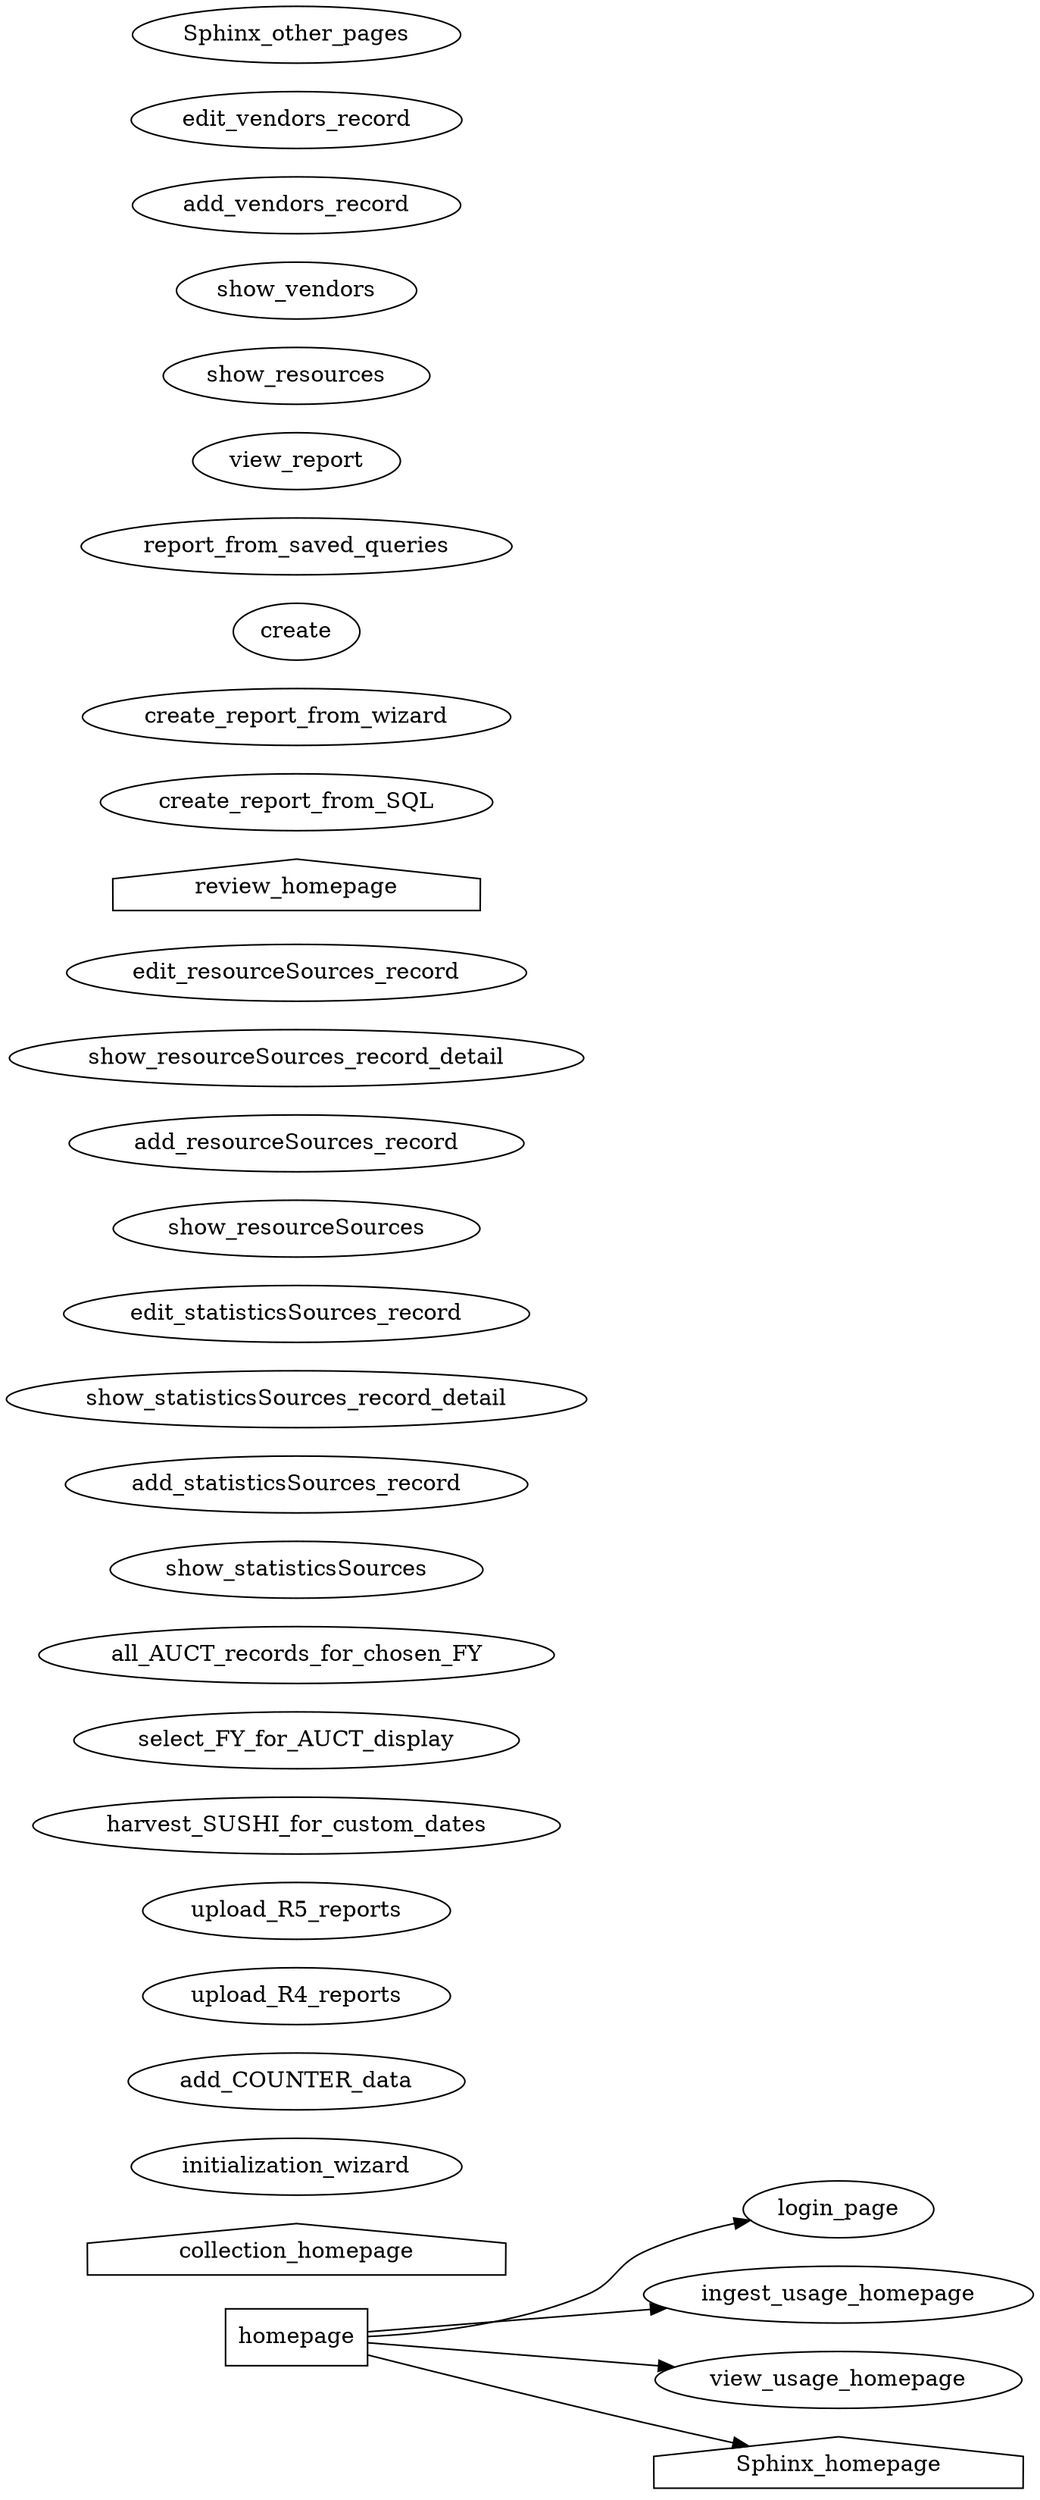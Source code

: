 digraph nolcat_sitemap {
    /* *** NoLCAT SITEMAP *** */
    rankdir=LR


    /* *** Main NoLCAT Folder *** */
    homepage [shape="box"]
        homepage -> login_page
        homepage -> ingest_usage_homepage
        homepage -> view_usage_homepage
        homepage -> Sphinx_homepage
    login_page
    // And any other pages needed for authentication


    /* *** `ingest` Blueprint *** */
    //


    /* *** `view` Blueprint *** */
    //


    /* *** Collecting Usage Statistics *** */
    // Pages for collecting usage statistics
    collection_homepage [shape="house"]
        //collection_homepage -> add_COUNTER_data
        //collection_homepage -> select_FY_for_AUCT_display
        //collection_homepage -> show_statisticsSources
        //collection_homepage -> show_resourceSources
    initialization_wizard
    add_COUNTER_data
        //add_COUNTER_data -> upload_R4_reports
        //add_COUNTER_data -> upload_R5_reports
        //add_COUNTER_data -> harvest_SUSHI_for_custom_dates

    // Pages for ingesting COUNTER data
    upload_R4_reports
    upload_R5_reports
    harvest_SUSHI_for_custom_dates

    // Pages for organizing usage statistics collection
    select_FY_for_AUCT_display
        //select_FY_for_AUCT_display -> all_AUCT_records_for_chosen_FY
    all_AUCT_records_for_chosen_FY
    
    show_statisticsSources
        //show_statisticsSources -> add_statisticsSources_record
        //show_statisticsSources -> show_statisticsSources_record_detail
    add_statisticsSources_record
    show_statisticsSources_record_detail
        //show_statisticsSources_record_detail -> edit_statisticsSources_record
    edit_statisticsSources_record // Includes adding or editing notes

    show_resourceSources
        //show_resourceSources -> add_resourceSources_record
        //show_resourceSources -> show_resourceSources_record_detail
    add_resourceSources_record
    show_resourceSources_record_detail
        //show_resourceSources_record_detail -> edit_resourceSources_record
    edit_resourceSources_record // Includes adding or editing notes


    /* *** Reviewing Usage Statistics *** */
    // Pages for reviewing usage data
    review_homepage [shape="house"]
        //review_homepage -> create_report_from_SQL
        //review_homepage -> create_report_from_wizard
        //review_homepage -> create report_from_saved_queries
        //review_homepage -> show_resourceSources /* DUPLICATED BOX */
        //review_homepage -> show_resources
        //review_homepage -> show_vendors
    
    create_report_from_SQL // Runs a custom SQL statement against the database
    create_report_from_wizard // GUI options are used to write SQL behind the scenes
    create report_from_saved_queries // SQL statements that are either complete or only ask for one input for commonly asked questions

        //create_report_from_SQL -> view_report
        //create_report_from_wizard -> view_report
        //create_report_from_saved_queries -> view_report
    view_report

    show_resources // Meaning the items in the resources table
    
        //show_resourceSources -> add_resourceSources_record
    add_resourceSources_record
        //show_resourceSources_record_detail -> edit_resourceSources_record
    edit_resourceSources_record // Includes adding or editing notes
    /* A way to handle adding `statisticsSources` to these `resourcesSources` must be developed */

    show_vendors
        //show_vendors -> add_vendors_record
    add_vendors_record
        //show_vendors_record_detail -> edit_vendors_record
    edit_vendors_record // Includes adding or editing notes


    /* *** Program Documentation *** */
    // The Sphinx documentation for the web app
    Sphinx_homepage [shape="house"]
        //Sphinx_homepage -> Sphinx_other_pages

    Sphinx_other_pages // Use Sphinx itself for site organization
}